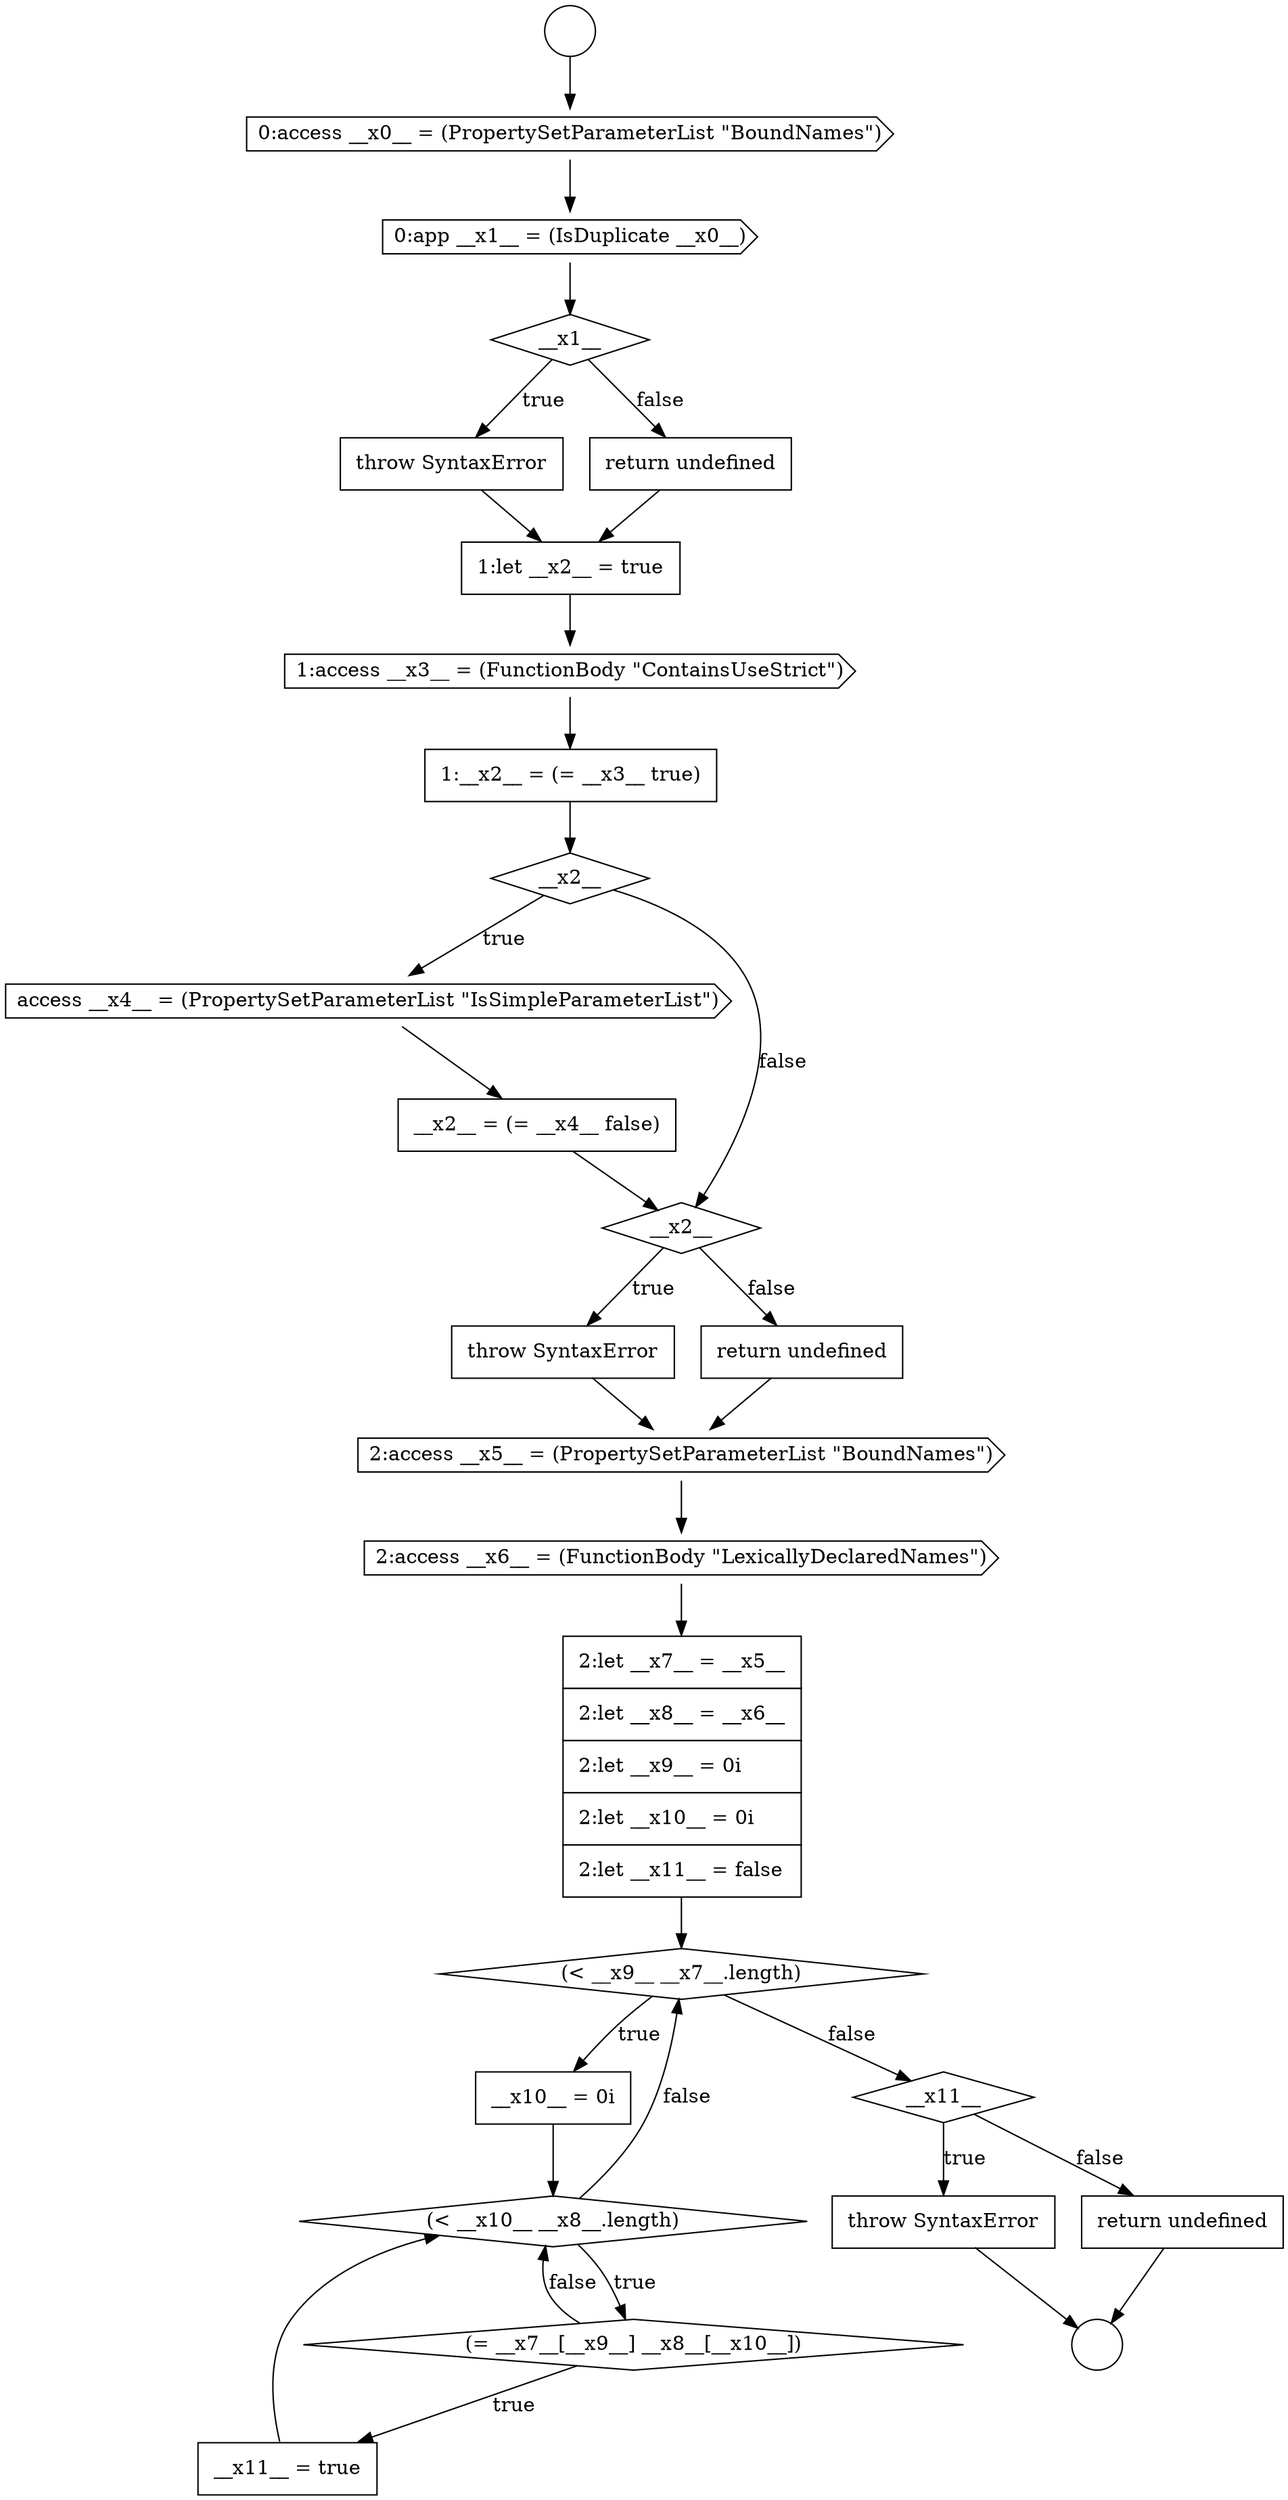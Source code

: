 digraph {
  node20381 [shape=cds, label=<<font color="black">access __x4__ = (PropertySetParameterList &quot;IsSimpleParameterList&quot;)</font>> color="black" fillcolor="white" style=filled]
  node20377 [shape=none, margin=0, label=<<font color="black">
    <table border="0" cellborder="1" cellspacing="0" cellpadding="10">
      <tr><td align="left">1:let __x2__ = true</td></tr>
    </table>
  </font>> color="black" fillcolor="white" style=filled]
  node20373 [shape=cds, label=<<font color="black">0:app __x1__ = (IsDuplicate __x0__)</font>> color="black" fillcolor="white" style=filled]
  node20390 [shape=none, margin=0, label=<<font color="black">
    <table border="0" cellborder="1" cellspacing="0" cellpadding="10">
      <tr><td align="left">__x10__ = 0i</td></tr>
    </table>
  </font>> color="black" fillcolor="white" style=filled]
  node20387 [shape=cds, label=<<font color="black">2:access __x6__ = (FunctionBody &quot;LexicallyDeclaredNames&quot;)</font>> color="black" fillcolor="white" style=filled]
  node20380 [shape=diamond, label=<<font color="black">__x2__</font>> color="black" fillcolor="white" style=filled]
  node20374 [shape=diamond, label=<<font color="black">__x1__</font>> color="black" fillcolor="white" style=filled]
  node20384 [shape=none, margin=0, label=<<font color="black">
    <table border="0" cellborder="1" cellspacing="0" cellpadding="10">
      <tr><td align="left">throw SyntaxError</td></tr>
    </table>
  </font>> color="black" fillcolor="white" style=filled]
  node20383 [shape=diamond, label=<<font color="black">__x2__</font>> color="black" fillcolor="white" style=filled]
  node20371 [shape=circle label=" " color="black" fillcolor="white" style=filled]
  node20375 [shape=none, margin=0, label=<<font color="black">
    <table border="0" cellborder="1" cellspacing="0" cellpadding="10">
      <tr><td align="left">throw SyntaxError</td></tr>
    </table>
  </font>> color="black" fillcolor="white" style=filled]
  node20379 [shape=none, margin=0, label=<<font color="black">
    <table border="0" cellborder="1" cellspacing="0" cellpadding="10">
      <tr><td align="left">1:__x2__ = (= __x3__ true)</td></tr>
    </table>
  </font>> color="black" fillcolor="white" style=filled]
  node20385 [shape=none, margin=0, label=<<font color="black">
    <table border="0" cellborder="1" cellspacing="0" cellpadding="10">
      <tr><td align="left">return undefined</td></tr>
    </table>
  </font>> color="black" fillcolor="white" style=filled]
  node20372 [shape=cds, label=<<font color="black">0:access __x0__ = (PropertySetParameterList &quot;BoundNames&quot;)</font>> color="black" fillcolor="white" style=filled]
  node20382 [shape=none, margin=0, label=<<font color="black">
    <table border="0" cellborder="1" cellspacing="0" cellpadding="10">
      <tr><td align="left">__x2__ = (= __x4__ false)</td></tr>
    </table>
  </font>> color="black" fillcolor="white" style=filled]
  node20393 [shape=none, margin=0, label=<<font color="black">
    <table border="0" cellborder="1" cellspacing="0" cellpadding="10">
      <tr><td align="left">__x11__ = true</td></tr>
    </table>
  </font>> color="black" fillcolor="white" style=filled]
  node20378 [shape=cds, label=<<font color="black">1:access __x3__ = (FunctionBody &quot;ContainsUseStrict&quot;)</font>> color="black" fillcolor="white" style=filled]
  node20389 [shape=diamond, label=<<font color="black">(&lt; __x9__ __x7__.length)</font>> color="black" fillcolor="white" style=filled]
  node20396 [shape=none, margin=0, label=<<font color="black">
    <table border="0" cellborder="1" cellspacing="0" cellpadding="10">
      <tr><td align="left">return undefined</td></tr>
    </table>
  </font>> color="black" fillcolor="white" style=filled]
  node20386 [shape=cds, label=<<font color="black">2:access __x5__ = (PropertySetParameterList &quot;BoundNames&quot;)</font>> color="black" fillcolor="white" style=filled]
  node20376 [shape=none, margin=0, label=<<font color="black">
    <table border="0" cellborder="1" cellspacing="0" cellpadding="10">
      <tr><td align="left">return undefined</td></tr>
    </table>
  </font>> color="black" fillcolor="white" style=filled]
  node20395 [shape=none, margin=0, label=<<font color="black">
    <table border="0" cellborder="1" cellspacing="0" cellpadding="10">
      <tr><td align="left">throw SyntaxError</td></tr>
    </table>
  </font>> color="black" fillcolor="white" style=filled]
  node20370 [shape=circle label=" " color="black" fillcolor="white" style=filled]
  node20392 [shape=diamond, label=<<font color="black">(= __x7__[__x9__] __x8__[__x10__])</font>> color="black" fillcolor="white" style=filled]
  node20391 [shape=diamond, label=<<font color="black">(&lt; __x10__ __x8__.length)</font>> color="black" fillcolor="white" style=filled]
  node20394 [shape=diamond, label=<<font color="black">__x11__</font>> color="black" fillcolor="white" style=filled]
  node20388 [shape=none, margin=0, label=<<font color="black">
    <table border="0" cellborder="1" cellspacing="0" cellpadding="10">
      <tr><td align="left">2:let __x7__ = __x5__</td></tr>
      <tr><td align="left">2:let __x8__ = __x6__</td></tr>
      <tr><td align="left">2:let __x9__ = 0i</td></tr>
      <tr><td align="left">2:let __x10__ = 0i</td></tr>
      <tr><td align="left">2:let __x11__ = false</td></tr>
    </table>
  </font>> color="black" fillcolor="white" style=filled]
  node20375 -> node20377 [ color="black"]
  node20395 -> node20371 [ color="black"]
  node20380 -> node20381 [label=<<font color="black">true</font>> color="black"]
  node20380 -> node20383 [label=<<font color="black">false</font>> color="black"]
  node20385 -> node20386 [ color="black"]
  node20389 -> node20390 [label=<<font color="black">true</font>> color="black"]
  node20389 -> node20394 [label=<<font color="black">false</font>> color="black"]
  node20379 -> node20380 [ color="black"]
  node20393 -> node20391 [ color="black"]
  node20388 -> node20389 [ color="black"]
  node20381 -> node20382 [ color="black"]
  node20370 -> node20372 [ color="black"]
  node20386 -> node20387 [ color="black"]
  node20373 -> node20374 [ color="black"]
  node20383 -> node20384 [label=<<font color="black">true</font>> color="black"]
  node20383 -> node20385 [label=<<font color="black">false</font>> color="black"]
  node20374 -> node20375 [label=<<font color="black">true</font>> color="black"]
  node20374 -> node20376 [label=<<font color="black">false</font>> color="black"]
  node20391 -> node20392 [label=<<font color="black">true</font>> color="black"]
  node20391 -> node20389 [label=<<font color="black">false</font>> color="black"]
  node20384 -> node20386 [ color="black"]
  node20382 -> node20383 [ color="black"]
  node20396 -> node20371 [ color="black"]
  node20387 -> node20388 [ color="black"]
  node20392 -> node20393 [label=<<font color="black">true</font>> color="black"]
  node20392 -> node20391 [label=<<font color="black">false</font>> color="black"]
  node20390 -> node20391 [ color="black"]
  node20372 -> node20373 [ color="black"]
  node20377 -> node20378 [ color="black"]
  node20378 -> node20379 [ color="black"]
  node20394 -> node20395 [label=<<font color="black">true</font>> color="black"]
  node20394 -> node20396 [label=<<font color="black">false</font>> color="black"]
  node20376 -> node20377 [ color="black"]
}
